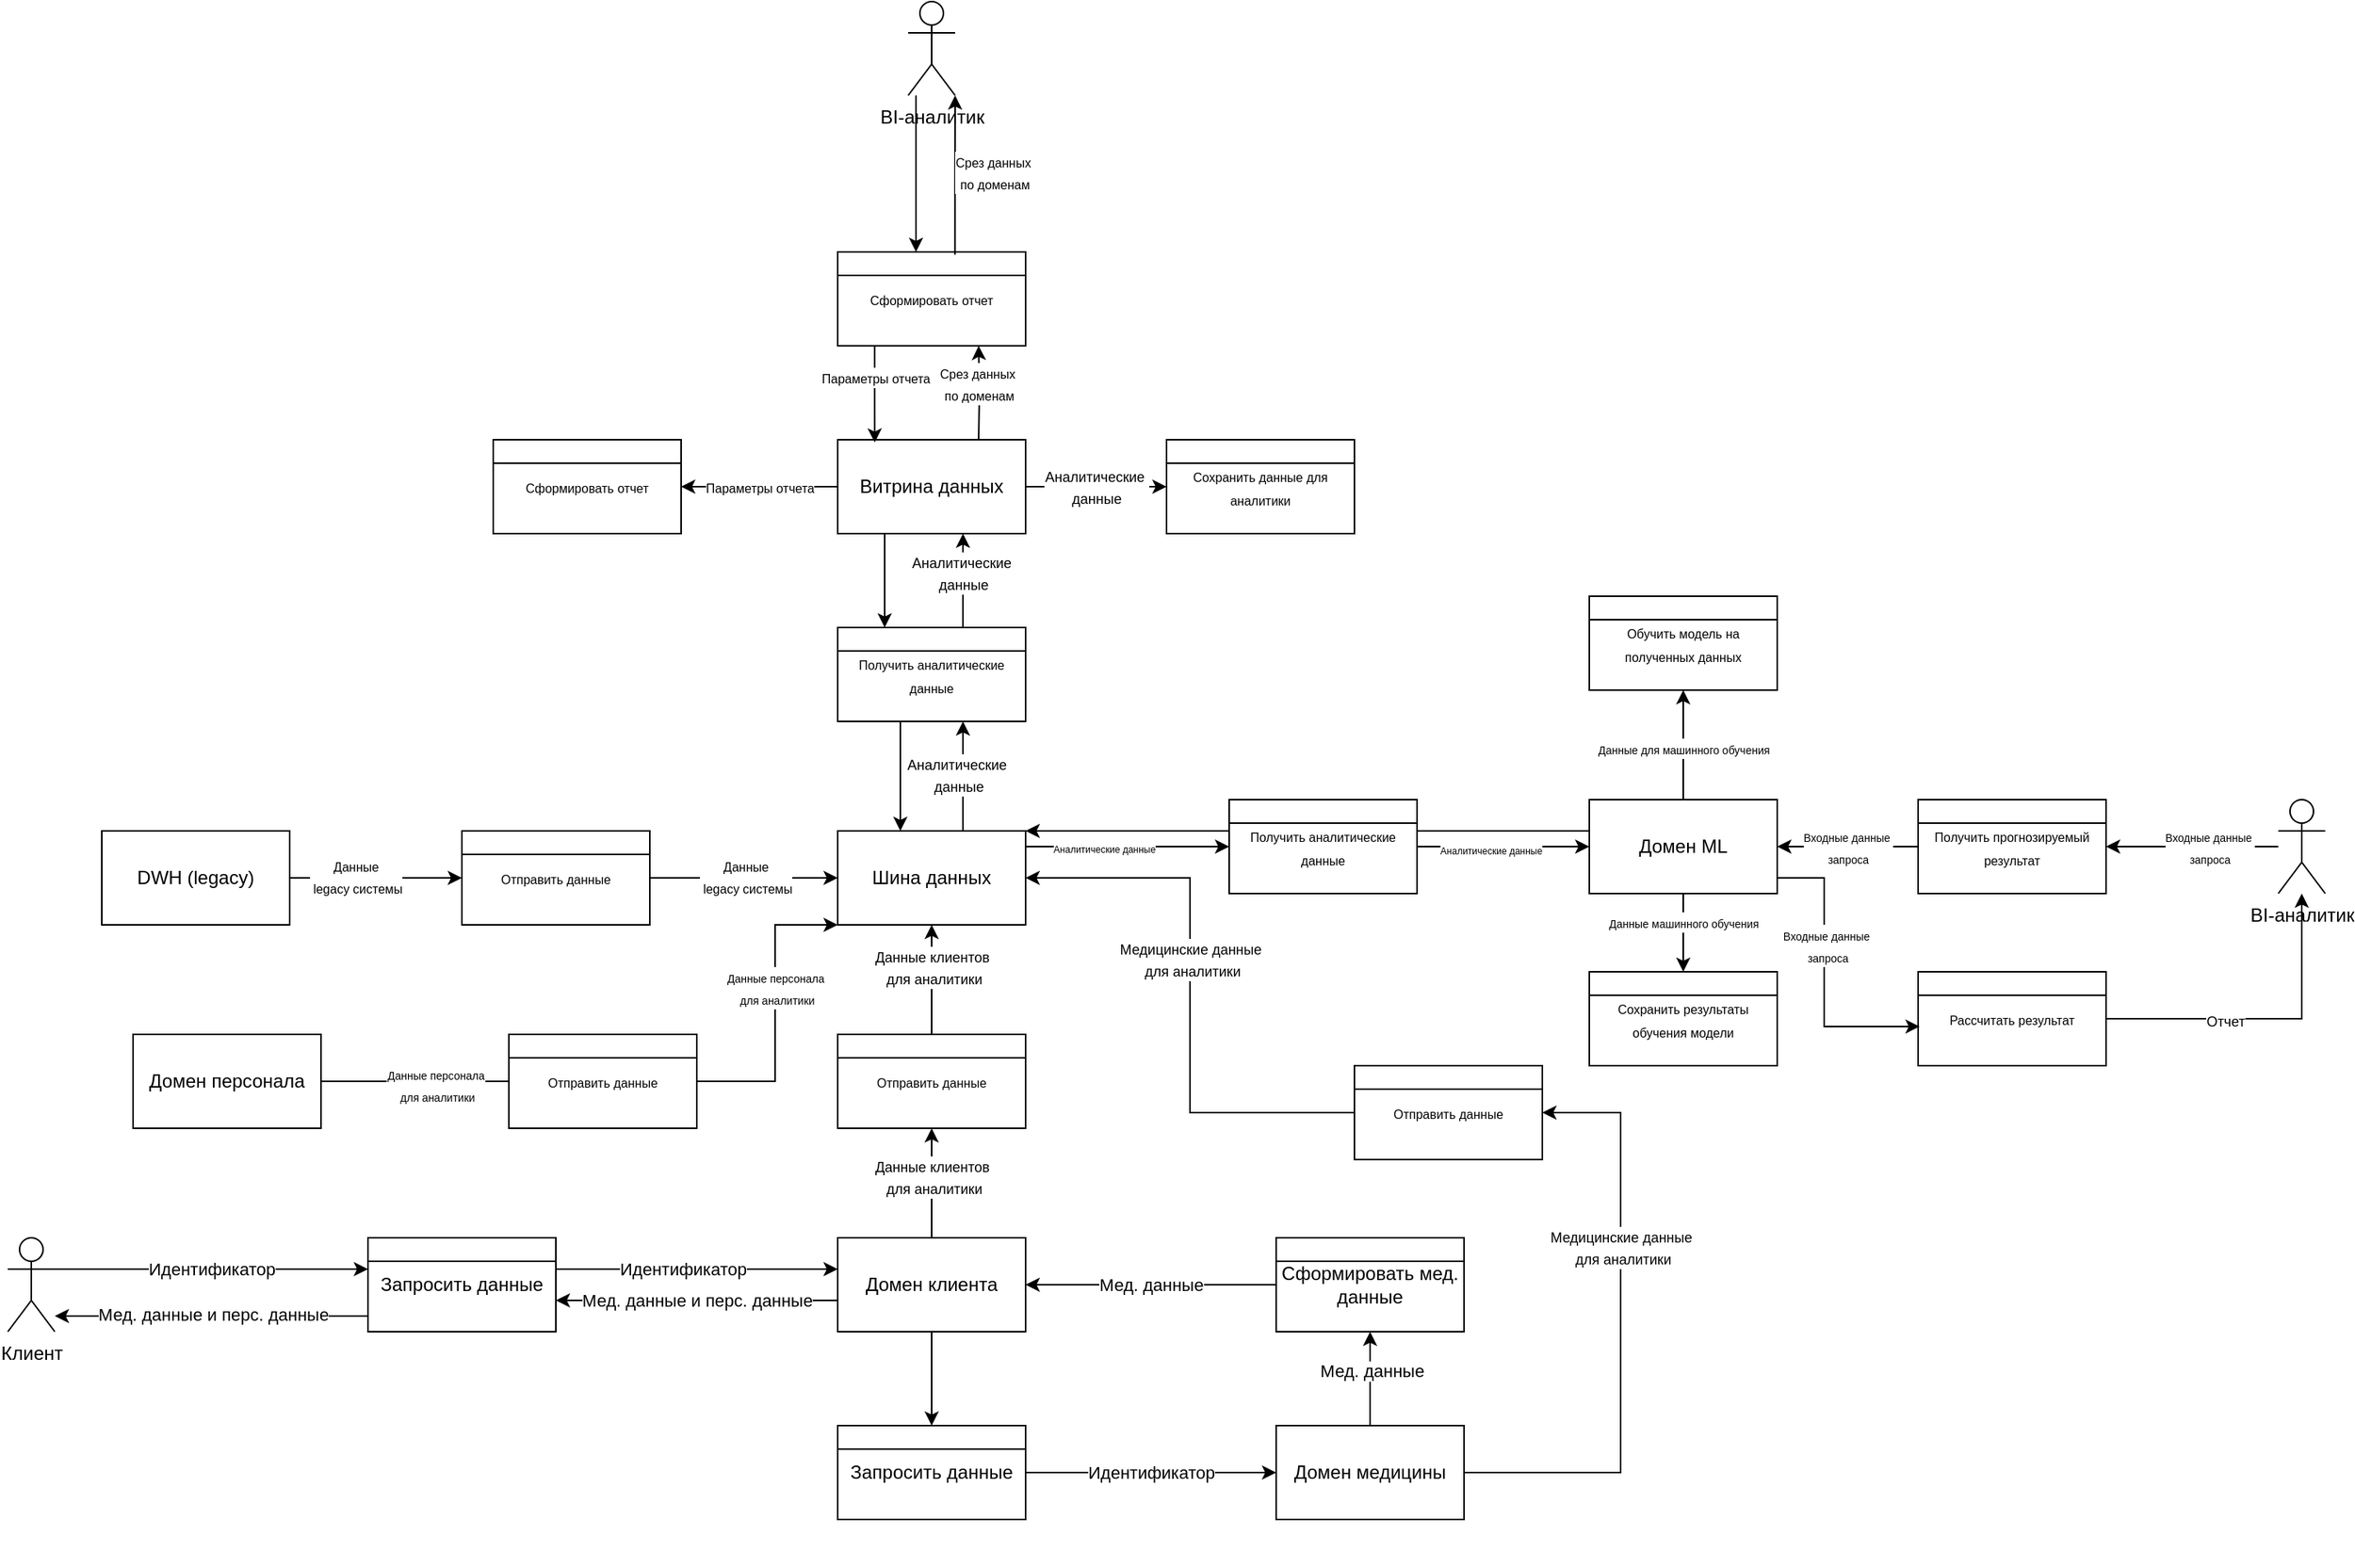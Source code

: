 <mxfile version="28.1.1">
  <diagram name="Страница — 1" id="v3K62G69vaf2ah6xvEGu">
    <mxGraphModel dx="1968" dy="1871" grid="1" gridSize="10" guides="1" tooltips="1" connect="1" arrows="1" fold="1" page="1" pageScale="1" pageWidth="1169" pageHeight="827" math="0" shadow="0">
      <root>
        <mxCell id="0" />
        <mxCell id="1" parent="0" />
        <mxCell id="yje0GHTI1Kr3Gyo0A5Ic-7" style="edgeStyle=orthogonalEdgeStyle;rounded=0;orthogonalLoop=1;jettySize=auto;html=1;" edge="1" parent="1" source="yje0GHTI1Kr3Gyo0A5Ic-2" target="yje0GHTI1Kr3Gyo0A5Ic-5">
          <mxGeometry relative="1" as="geometry">
            <Array as="points">
              <mxPoint x="320" y="70" />
              <mxPoint x="320" y="70" />
            </Array>
          </mxGeometry>
        </mxCell>
        <mxCell id="yje0GHTI1Kr3Gyo0A5Ic-8" value="Идентификатор" style="edgeLabel;html=1;align=center;verticalAlign=middle;resizable=0;points=[];" vertex="1" connectable="0" parent="yje0GHTI1Kr3Gyo0A5Ic-7">
          <mxGeometry x="-0.173" y="2" relative="1" as="geometry">
            <mxPoint x="17" y="2" as="offset" />
          </mxGeometry>
        </mxCell>
        <mxCell id="yje0GHTI1Kr3Gyo0A5Ic-2" value="Клиент" style="shape=umlActor;verticalLabelPosition=bottom;verticalAlign=top;html=1;outlineConnect=0;" vertex="1" parent="1">
          <mxGeometry x="110" y="50" width="30" height="60" as="geometry" />
        </mxCell>
        <mxCell id="yje0GHTI1Kr3Gyo0A5Ic-10" style="edgeStyle=orthogonalEdgeStyle;rounded=0;orthogonalLoop=1;jettySize=auto;html=1;" edge="1" parent="1">
          <mxGeometry relative="1" as="geometry">
            <mxPoint x="460" y="70" as="sourcePoint" />
            <mxPoint x="640" y="70" as="targetPoint" />
          </mxGeometry>
        </mxCell>
        <mxCell id="yje0GHTI1Kr3Gyo0A5Ic-11" value="Идентификатор" style="edgeLabel;html=1;align=center;verticalAlign=middle;resizable=0;points=[];" vertex="1" connectable="0" parent="yje0GHTI1Kr3Gyo0A5Ic-10">
          <mxGeometry x="-0.308" y="2" relative="1" as="geometry">
            <mxPoint x="18" y="2" as="offset" />
          </mxGeometry>
        </mxCell>
        <mxCell id="yje0GHTI1Kr3Gyo0A5Ic-19" style="edgeStyle=orthogonalEdgeStyle;rounded=0;orthogonalLoop=1;jettySize=auto;html=1;" edge="1" parent="1" source="yje0GHTI1Kr3Gyo0A5Ic-9" target="yje0GHTI1Kr3Gyo0A5Ic-17">
          <mxGeometry relative="1" as="geometry" />
        </mxCell>
        <mxCell id="yje0GHTI1Kr3Gyo0A5Ic-32" style="edgeStyle=orthogonalEdgeStyle;rounded=0;orthogonalLoop=1;jettySize=auto;html=1;" edge="1" parent="1">
          <mxGeometry relative="1" as="geometry">
            <mxPoint x="640" y="90" as="sourcePoint" />
            <mxPoint x="460" y="90" as="targetPoint" />
          </mxGeometry>
        </mxCell>
        <mxCell id="yje0GHTI1Kr3Gyo0A5Ic-33" value="Мед. данные и перс. данные" style="edgeLabel;html=1;align=center;verticalAlign=middle;resizable=0;points=[];" vertex="1" connectable="0" parent="yje0GHTI1Kr3Gyo0A5Ic-32">
          <mxGeometry x="0.284" relative="1" as="geometry">
            <mxPoint x="25" as="offset" />
          </mxGeometry>
        </mxCell>
        <mxCell id="yje0GHTI1Kr3Gyo0A5Ic-42" style="edgeStyle=orthogonalEdgeStyle;rounded=0;orthogonalLoop=1;jettySize=auto;html=1;" edge="1" parent="1" source="yje0GHTI1Kr3Gyo0A5Ic-9" target="yje0GHTI1Kr3Gyo0A5Ic-40">
          <mxGeometry relative="1" as="geometry" />
        </mxCell>
        <mxCell id="yje0GHTI1Kr3Gyo0A5Ic-51" value="&lt;font style=&quot;font-size: 9px;&quot;&gt;Данные клиентов&lt;/font&gt;&lt;div&gt;&lt;font style=&quot;font-size: 9px;&quot;&gt;&amp;nbsp;для аналитики&lt;/font&gt;&lt;/div&gt;" style="edgeLabel;html=1;align=center;verticalAlign=middle;resizable=0;points=[];" vertex="1" connectable="0" parent="yje0GHTI1Kr3Gyo0A5Ic-42">
          <mxGeometry x="0.115" relative="1" as="geometry">
            <mxPoint as="offset" />
          </mxGeometry>
        </mxCell>
        <mxCell id="yje0GHTI1Kr3Gyo0A5Ic-9" value="Домен клиента" style="rounded=0;whiteSpace=wrap;html=1;" vertex="1" parent="1">
          <mxGeometry x="640" y="50" width="120" height="60" as="geometry" />
        </mxCell>
        <mxCell id="yje0GHTI1Kr3Gyo0A5Ic-15" value="" style="group" vertex="1" connectable="0" parent="1">
          <mxGeometry x="340" y="50" width="120" height="60" as="geometry" />
        </mxCell>
        <mxCell id="yje0GHTI1Kr3Gyo0A5Ic-5" value="Запросить данные" style="rounded=0;whiteSpace=wrap;html=1;" vertex="1" parent="yje0GHTI1Kr3Gyo0A5Ic-15">
          <mxGeometry width="120" height="60" as="geometry" />
        </mxCell>
        <mxCell id="yje0GHTI1Kr3Gyo0A5Ic-6" value="" style="endArrow=none;html=1;rounded=0;entryX=1;entryY=0.25;entryDx=0;entryDy=0;exitX=0;exitY=0.25;exitDx=0;exitDy=0;" edge="1" parent="yje0GHTI1Kr3Gyo0A5Ic-15" source="yje0GHTI1Kr3Gyo0A5Ic-5" target="yje0GHTI1Kr3Gyo0A5Ic-5">
          <mxGeometry width="50" height="50" relative="1" as="geometry">
            <mxPoint x="-100" y="30" as="sourcePoint" />
            <mxPoint x="-20" y="30" as="targetPoint" />
          </mxGeometry>
        </mxCell>
        <mxCell id="yje0GHTI1Kr3Gyo0A5Ic-16" value="" style="group;rotation=90;" vertex="1" connectable="0" parent="1">
          <mxGeometry x="640" y="170" width="120" height="60" as="geometry" />
        </mxCell>
        <mxCell id="yje0GHTI1Kr3Gyo0A5Ic-17" value="Запросить данные" style="rounded=0;whiteSpace=wrap;html=1;" vertex="1" parent="yje0GHTI1Kr3Gyo0A5Ic-16">
          <mxGeometry width="120" height="60" as="geometry" />
        </mxCell>
        <mxCell id="yje0GHTI1Kr3Gyo0A5Ic-18" value="" style="endArrow=none;html=1;rounded=0;entryX=1;entryY=0.25;entryDx=0;entryDy=0;exitX=0;exitY=0.25;exitDx=0;exitDy=0;" edge="1" parent="yje0GHTI1Kr3Gyo0A5Ic-16" source="yje0GHTI1Kr3Gyo0A5Ic-17" target="yje0GHTI1Kr3Gyo0A5Ic-17">
          <mxGeometry width="50" height="50" relative="1" as="geometry">
            <mxPoint x="-100" y="30" as="sourcePoint" />
            <mxPoint x="-20" y="30" as="targetPoint" />
          </mxGeometry>
        </mxCell>
        <mxCell id="yje0GHTI1Kr3Gyo0A5Ic-27" style="edgeStyle=orthogonalEdgeStyle;rounded=0;orthogonalLoop=1;jettySize=auto;html=1;" edge="1" parent="1" source="yje0GHTI1Kr3Gyo0A5Ic-20" target="yje0GHTI1Kr3Gyo0A5Ic-25">
          <mxGeometry relative="1" as="geometry" />
        </mxCell>
        <mxCell id="yje0GHTI1Kr3Gyo0A5Ic-53" value="Мед. данные" style="edgeLabel;html=1;align=center;verticalAlign=middle;resizable=0;points=[];" vertex="1" connectable="0" parent="yje0GHTI1Kr3Gyo0A5Ic-27">
          <mxGeometry x="0.184" y="-1" relative="1" as="geometry">
            <mxPoint as="offset" />
          </mxGeometry>
        </mxCell>
        <mxCell id="yje0GHTI1Kr3Gyo0A5Ic-48" style="edgeStyle=orthogonalEdgeStyle;rounded=0;orthogonalLoop=1;jettySize=auto;html=1;entryX=1;entryY=0.5;entryDx=0;entryDy=0;" edge="1" parent="1" source="yje0GHTI1Kr3Gyo0A5Ic-20" target="yje0GHTI1Kr3Gyo0A5Ic-46">
          <mxGeometry relative="1" as="geometry">
            <Array as="points">
              <mxPoint x="1140" y="200" />
              <mxPoint x="1140" y="-30" />
            </Array>
          </mxGeometry>
        </mxCell>
        <mxCell id="yje0GHTI1Kr3Gyo0A5Ic-52" value="&lt;span style=&quot;font-size: 9px;&quot;&gt;Медицинские данные&lt;/span&gt;&lt;div&gt;&lt;span style=&quot;font-size: 9px;&quot;&gt;&amp;nbsp;для аналитики&lt;/span&gt;&lt;/div&gt;" style="edgeLabel;html=1;align=center;verticalAlign=middle;resizable=0;points=[];" vertex="1" connectable="0" parent="yje0GHTI1Kr3Gyo0A5Ic-48">
          <mxGeometry x="0.283" relative="1" as="geometry">
            <mxPoint as="offset" />
          </mxGeometry>
        </mxCell>
        <mxCell id="yje0GHTI1Kr3Gyo0A5Ic-20" value="Домен медицины" style="rounded=0;whiteSpace=wrap;html=1;" vertex="1" parent="1">
          <mxGeometry x="920" y="170" width="120" height="60" as="geometry" />
        </mxCell>
        <mxCell id="yje0GHTI1Kr3Gyo0A5Ic-21" style="edgeStyle=orthogonalEdgeStyle;rounded=0;orthogonalLoop=1;jettySize=auto;html=1;" edge="1" parent="1" source="yje0GHTI1Kr3Gyo0A5Ic-17" target="yje0GHTI1Kr3Gyo0A5Ic-20">
          <mxGeometry relative="1" as="geometry" />
        </mxCell>
        <mxCell id="yje0GHTI1Kr3Gyo0A5Ic-22" value="Идентификатор" style="edgeLabel;html=1;align=center;verticalAlign=middle;resizable=0;points=[];" vertex="1" connectable="0" parent="yje0GHTI1Kr3Gyo0A5Ic-21">
          <mxGeometry x="-0.157" relative="1" as="geometry">
            <mxPoint x="12" as="offset" />
          </mxGeometry>
        </mxCell>
        <mxCell id="yje0GHTI1Kr3Gyo0A5Ic-24" value="" style="group" vertex="1" connectable="0" parent="1">
          <mxGeometry x="920" y="50" width="120" height="60" as="geometry" />
        </mxCell>
        <mxCell id="yje0GHTI1Kr3Gyo0A5Ic-25" value="Сформировать мед. данные" style="rounded=0;whiteSpace=wrap;html=1;" vertex="1" parent="yje0GHTI1Kr3Gyo0A5Ic-24">
          <mxGeometry width="120" height="60" as="geometry" />
        </mxCell>
        <mxCell id="yje0GHTI1Kr3Gyo0A5Ic-26" value="" style="endArrow=none;html=1;rounded=0;entryX=1;entryY=0.25;entryDx=0;entryDy=0;exitX=0;exitY=0.25;exitDx=0;exitDy=0;" edge="1" parent="yje0GHTI1Kr3Gyo0A5Ic-24" source="yje0GHTI1Kr3Gyo0A5Ic-25" target="yje0GHTI1Kr3Gyo0A5Ic-25">
          <mxGeometry width="50" height="50" relative="1" as="geometry">
            <mxPoint x="-100" y="30" as="sourcePoint" />
            <mxPoint x="-20" y="30" as="targetPoint" />
          </mxGeometry>
        </mxCell>
        <mxCell id="yje0GHTI1Kr3Gyo0A5Ic-28" style="edgeStyle=orthogonalEdgeStyle;rounded=0;orthogonalLoop=1;jettySize=auto;html=1;" edge="1" parent="1" source="yje0GHTI1Kr3Gyo0A5Ic-25" target="yje0GHTI1Kr3Gyo0A5Ic-9">
          <mxGeometry relative="1" as="geometry" />
        </mxCell>
        <mxCell id="yje0GHTI1Kr3Gyo0A5Ic-31" value="Мед. данные" style="edgeLabel;html=1;align=center;verticalAlign=middle;resizable=0;points=[];" vertex="1" connectable="0" parent="yje0GHTI1Kr3Gyo0A5Ic-28">
          <mxGeometry x="0.224" relative="1" as="geometry">
            <mxPoint x="18" as="offset" />
          </mxGeometry>
        </mxCell>
        <mxCell id="yje0GHTI1Kr3Gyo0A5Ic-35" style="edgeStyle=orthogonalEdgeStyle;rounded=0;orthogonalLoop=1;jettySize=auto;html=1;" edge="1" parent="1">
          <mxGeometry relative="1" as="geometry">
            <mxPoint x="340" y="100" as="sourcePoint" />
            <mxPoint x="140" y="100" as="targetPoint" />
          </mxGeometry>
        </mxCell>
        <mxCell id="yje0GHTI1Kr3Gyo0A5Ic-37" value="Мед. данные и перс. данные" style="edgeLabel;html=1;align=center;verticalAlign=middle;resizable=0;points=[];" vertex="1" connectable="0" parent="yje0GHTI1Kr3Gyo0A5Ic-35">
          <mxGeometry x="0.156" y="-1" relative="1" as="geometry">
            <mxPoint x="16" as="offset" />
          </mxGeometry>
        </mxCell>
        <mxCell id="yje0GHTI1Kr3Gyo0A5Ic-60" style="edgeStyle=orthogonalEdgeStyle;rounded=0;orthogonalLoop=1;jettySize=auto;html=1;entryX=0.5;entryY=1;entryDx=0;entryDy=0;" edge="1" parent="1">
          <mxGeometry relative="1" as="geometry">
            <mxPoint x="720" y="-210" as="sourcePoint" />
            <mxPoint x="720" y="-280" as="targetPoint" />
          </mxGeometry>
        </mxCell>
        <mxCell id="yje0GHTI1Kr3Gyo0A5Ic-61" value="&lt;font style=&quot;font-size: 9px;&quot;&gt;Аналитические&amp;nbsp;&lt;/font&gt;&lt;div&gt;&lt;font style=&quot;font-size: 9px;&quot;&gt;данные&lt;/font&gt;&lt;/div&gt;" style="edgeLabel;html=1;align=center;verticalAlign=middle;resizable=0;points=[];" vertex="1" connectable="0" parent="yje0GHTI1Kr3Gyo0A5Ic-60">
          <mxGeometry x="0.049" y="3" relative="1" as="geometry">
            <mxPoint as="offset" />
          </mxGeometry>
        </mxCell>
        <mxCell id="yje0GHTI1Kr3Gyo0A5Ic-103" style="edgeStyle=orthogonalEdgeStyle;rounded=0;orthogonalLoop=1;jettySize=auto;html=1;" edge="1" parent="1" source="yje0GHTI1Kr3Gyo0A5Ic-38" target="yje0GHTI1Kr3Gyo0A5Ic-101">
          <mxGeometry relative="1" as="geometry">
            <Array as="points">
              <mxPoint x="790" y="-200" />
              <mxPoint x="790" y="-200" />
            </Array>
          </mxGeometry>
        </mxCell>
        <mxCell id="yje0GHTI1Kr3Gyo0A5Ic-105" value="&lt;font style=&quot;font-size: 6px;&quot;&gt;Аналитические данные&lt;/font&gt;" style="edgeLabel;html=1;align=center;verticalAlign=middle;resizable=0;points=[];" vertex="1" connectable="0" parent="yje0GHTI1Kr3Gyo0A5Ic-103">
          <mxGeometry x="-0.314" relative="1" as="geometry">
            <mxPoint x="5" as="offset" />
          </mxGeometry>
        </mxCell>
        <mxCell id="yje0GHTI1Kr3Gyo0A5Ic-38" value="Шина данных" style="rounded=0;whiteSpace=wrap;html=1;" vertex="1" parent="1">
          <mxGeometry x="640" y="-210" width="120" height="60" as="geometry" />
        </mxCell>
        <mxCell id="yje0GHTI1Kr3Gyo0A5Ic-39" value="" style="group" vertex="1" connectable="0" parent="1">
          <mxGeometry x="640" y="-80" width="120" height="60" as="geometry" />
        </mxCell>
        <mxCell id="yje0GHTI1Kr3Gyo0A5Ic-40" value="&lt;font style=&quot;font-size: 8px;&quot;&gt;Отправить данные&lt;/font&gt;" style="rounded=0;whiteSpace=wrap;html=1;" vertex="1" parent="yje0GHTI1Kr3Gyo0A5Ic-39">
          <mxGeometry width="120" height="60" as="geometry" />
        </mxCell>
        <mxCell id="yje0GHTI1Kr3Gyo0A5Ic-41" value="" style="endArrow=none;html=1;rounded=0;entryX=1;entryY=0.25;entryDx=0;entryDy=0;exitX=0;exitY=0.25;exitDx=0;exitDy=0;" edge="1" parent="yje0GHTI1Kr3Gyo0A5Ic-39" source="yje0GHTI1Kr3Gyo0A5Ic-40" target="yje0GHTI1Kr3Gyo0A5Ic-40">
          <mxGeometry width="50" height="50" relative="1" as="geometry">
            <mxPoint x="-100" y="30" as="sourcePoint" />
            <mxPoint x="-20" y="30" as="targetPoint" />
          </mxGeometry>
        </mxCell>
        <mxCell id="yje0GHTI1Kr3Gyo0A5Ic-43" style="edgeStyle=orthogonalEdgeStyle;rounded=0;orthogonalLoop=1;jettySize=auto;html=1;" edge="1" parent="1" source="yje0GHTI1Kr3Gyo0A5Ic-40" target="yje0GHTI1Kr3Gyo0A5Ic-38">
          <mxGeometry relative="1" as="geometry" />
        </mxCell>
        <mxCell id="yje0GHTI1Kr3Gyo0A5Ic-44" value="&lt;font style=&quot;font-size: 9px;&quot;&gt;Данные клиентов&lt;/font&gt;&lt;div&gt;&lt;font style=&quot;font-size: 9px;&quot;&gt;&amp;nbsp;для аналитики&lt;/font&gt;&lt;/div&gt;" style="edgeLabel;html=1;align=center;verticalAlign=middle;resizable=0;points=[];" vertex="1" connectable="0" parent="yje0GHTI1Kr3Gyo0A5Ic-43">
          <mxGeometry x="0.227" relative="1" as="geometry">
            <mxPoint as="offset" />
          </mxGeometry>
        </mxCell>
        <mxCell id="yje0GHTI1Kr3Gyo0A5Ic-45" value="" style="group" vertex="1" connectable="0" parent="1">
          <mxGeometry x="970" y="-60" width="120" height="60" as="geometry" />
        </mxCell>
        <mxCell id="yje0GHTI1Kr3Gyo0A5Ic-46" value="&lt;font style=&quot;font-size: 8px;&quot;&gt;Отправить данные&lt;/font&gt;" style="rounded=0;whiteSpace=wrap;html=1;" vertex="1" parent="yje0GHTI1Kr3Gyo0A5Ic-45">
          <mxGeometry width="120" height="60" as="geometry" />
        </mxCell>
        <mxCell id="yje0GHTI1Kr3Gyo0A5Ic-47" value="" style="endArrow=none;html=1;rounded=0;entryX=1;entryY=0.25;entryDx=0;entryDy=0;exitX=0;exitY=0.25;exitDx=0;exitDy=0;" edge="1" parent="yje0GHTI1Kr3Gyo0A5Ic-45" source="yje0GHTI1Kr3Gyo0A5Ic-46" target="yje0GHTI1Kr3Gyo0A5Ic-46">
          <mxGeometry width="50" height="50" relative="1" as="geometry">
            <mxPoint x="-100" y="30" as="sourcePoint" />
            <mxPoint x="-20" y="30" as="targetPoint" />
          </mxGeometry>
        </mxCell>
        <mxCell id="yje0GHTI1Kr3Gyo0A5Ic-49" style="edgeStyle=orthogonalEdgeStyle;rounded=0;orthogonalLoop=1;jettySize=auto;html=1;entryX=1;entryY=0.5;entryDx=0;entryDy=0;" edge="1" parent="1" source="yje0GHTI1Kr3Gyo0A5Ic-46" target="yje0GHTI1Kr3Gyo0A5Ic-38">
          <mxGeometry relative="1" as="geometry">
            <Array as="points">
              <mxPoint x="865" y="-30" />
              <mxPoint x="865" y="-180" />
            </Array>
          </mxGeometry>
        </mxCell>
        <mxCell id="yje0GHTI1Kr3Gyo0A5Ic-50" value="&lt;span style=&quot;font-size: 9px;&quot;&gt;Медицинские данные&lt;/span&gt;&lt;div&gt;&lt;span style=&quot;font-size: 9px;&quot;&gt;&amp;nbsp;для аналитики&lt;/span&gt;&lt;/div&gt;" style="edgeLabel;html=1;align=center;verticalAlign=middle;resizable=0;points=[];" vertex="1" connectable="0" parent="yje0GHTI1Kr3Gyo0A5Ic-49">
          <mxGeometry x="0.131" relative="1" as="geometry">
            <mxPoint as="offset" />
          </mxGeometry>
        </mxCell>
        <mxCell id="yje0GHTI1Kr3Gyo0A5Ic-58" style="edgeStyle=orthogonalEdgeStyle;rounded=0;orthogonalLoop=1;jettySize=auto;html=1;" edge="1" parent="1">
          <mxGeometry relative="1" as="geometry">
            <mxPoint x="670" y="-400" as="sourcePoint" />
            <mxPoint x="670" y="-340" as="targetPoint" />
          </mxGeometry>
        </mxCell>
        <mxCell id="yje0GHTI1Kr3Gyo0A5Ic-72" style="edgeStyle=orthogonalEdgeStyle;rounded=0;orthogonalLoop=1;jettySize=auto;html=1;entryX=0.75;entryY=1;entryDx=0;entryDy=0;" edge="1" parent="1" target="yje0GHTI1Kr3Gyo0A5Ic-64">
          <mxGeometry relative="1" as="geometry">
            <mxPoint x="730" y="-460" as="sourcePoint" />
            <mxPoint x="730" y="-500" as="targetPoint" />
          </mxGeometry>
        </mxCell>
        <mxCell id="yje0GHTI1Kr3Gyo0A5Ic-75" value="&lt;font style=&quot;font-size: 8px;&quot;&gt;Срез данных&amp;nbsp;&lt;/font&gt;&lt;div&gt;&lt;font style=&quot;font-size: 8px;&quot;&gt;по доменам&lt;/font&gt;&lt;/div&gt;" style="edgeLabel;html=1;align=center;verticalAlign=middle;resizable=0;points=[];" vertex="1" connectable="0" parent="yje0GHTI1Kr3Gyo0A5Ic-72">
          <mxGeometry x="0.202" relative="1" as="geometry">
            <mxPoint as="offset" />
          </mxGeometry>
        </mxCell>
        <mxCell id="yje0GHTI1Kr3Gyo0A5Ic-83" value="&lt;font style=&quot;font-size: 9px;&quot;&gt;Аналитические&amp;nbsp;&lt;/font&gt;&lt;div&gt;&lt;font style=&quot;font-size: 9px;&quot;&gt;данные&lt;/font&gt;&lt;/div&gt;" style="edgeStyle=orthogonalEdgeStyle;rounded=0;orthogonalLoop=1;jettySize=auto;html=1;" edge="1" parent="1" source="yje0GHTI1Kr3Gyo0A5Ic-54" target="yje0GHTI1Kr3Gyo0A5Ic-81">
          <mxGeometry relative="1" as="geometry" />
        </mxCell>
        <mxCell id="yje0GHTI1Kr3Gyo0A5Ic-87" value="&lt;span style=&quot;font-size: 8px;&quot;&gt;Параметры отчета&lt;/span&gt;" style="edgeStyle=orthogonalEdgeStyle;rounded=0;orthogonalLoop=1;jettySize=auto;html=1;" edge="1" parent="1" source="yje0GHTI1Kr3Gyo0A5Ic-54" target="yje0GHTI1Kr3Gyo0A5Ic-85">
          <mxGeometry relative="1" as="geometry" />
        </mxCell>
        <mxCell id="yje0GHTI1Kr3Gyo0A5Ic-54" value="Витрина данных" style="rounded=0;whiteSpace=wrap;html=1;" vertex="1" parent="1">
          <mxGeometry x="640" y="-460" width="120" height="60" as="geometry" />
        </mxCell>
        <mxCell id="yje0GHTI1Kr3Gyo0A5Ic-55" value="" style="group" vertex="1" connectable="0" parent="1">
          <mxGeometry x="640" y="-340" width="120" height="60" as="geometry" />
        </mxCell>
        <mxCell id="yje0GHTI1Kr3Gyo0A5Ic-56" value="&lt;span style=&quot;font-size: 8px;&quot;&gt;Получить аналитические данные&lt;/span&gt;" style="rounded=0;whiteSpace=wrap;html=1;" vertex="1" parent="yje0GHTI1Kr3Gyo0A5Ic-55">
          <mxGeometry width="120" height="60" as="geometry" />
        </mxCell>
        <mxCell id="yje0GHTI1Kr3Gyo0A5Ic-57" value="" style="endArrow=none;html=1;rounded=0;entryX=1;entryY=0.25;entryDx=0;entryDy=0;exitX=0;exitY=0.25;exitDx=0;exitDy=0;" edge="1" parent="yje0GHTI1Kr3Gyo0A5Ic-55" source="yje0GHTI1Kr3Gyo0A5Ic-56" target="yje0GHTI1Kr3Gyo0A5Ic-56">
          <mxGeometry width="50" height="50" relative="1" as="geometry">
            <mxPoint x="-100" y="30" as="sourcePoint" />
            <mxPoint x="-20" y="30" as="targetPoint" />
          </mxGeometry>
        </mxCell>
        <mxCell id="yje0GHTI1Kr3Gyo0A5Ic-59" style="edgeStyle=orthogonalEdgeStyle;rounded=0;orthogonalLoop=1;jettySize=auto;html=1;" edge="1" parent="1" source="yje0GHTI1Kr3Gyo0A5Ic-56" target="yje0GHTI1Kr3Gyo0A5Ic-38">
          <mxGeometry relative="1" as="geometry">
            <Array as="points">
              <mxPoint x="680" y="-250" />
              <mxPoint x="680" y="-250" />
            </Array>
          </mxGeometry>
        </mxCell>
        <mxCell id="yje0GHTI1Kr3Gyo0A5Ic-67" style="edgeStyle=orthogonalEdgeStyle;rounded=0;orthogonalLoop=1;jettySize=auto;html=1;" edge="1" parent="1" source="yje0GHTI1Kr3Gyo0A5Ic-62" target="yje0GHTI1Kr3Gyo0A5Ic-64">
          <mxGeometry relative="1" as="geometry">
            <Array as="points">
              <mxPoint x="690" y="-630" />
              <mxPoint x="690" y="-630" />
            </Array>
          </mxGeometry>
        </mxCell>
        <mxCell id="yje0GHTI1Kr3Gyo0A5Ic-62" value="BI-аналитик" style="shape=umlActor;verticalLabelPosition=bottom;verticalAlign=top;html=1;outlineConnect=0;" vertex="1" parent="1">
          <mxGeometry x="685" y="-740" width="30" height="60" as="geometry" />
        </mxCell>
        <mxCell id="yje0GHTI1Kr3Gyo0A5Ic-63" value="" style="group" vertex="1" connectable="0" parent="1">
          <mxGeometry x="640" y="-580" width="120" height="60" as="geometry" />
        </mxCell>
        <mxCell id="yje0GHTI1Kr3Gyo0A5Ic-64" value="&lt;span style=&quot;font-size: 8px;&quot;&gt;Сформировать отчет&lt;/span&gt;" style="rounded=0;whiteSpace=wrap;html=1;" vertex="1" parent="yje0GHTI1Kr3Gyo0A5Ic-63">
          <mxGeometry width="120" height="60" as="geometry" />
        </mxCell>
        <mxCell id="yje0GHTI1Kr3Gyo0A5Ic-65" value="" style="endArrow=none;html=1;rounded=0;entryX=1;entryY=0.25;entryDx=0;entryDy=0;exitX=0;exitY=0.25;exitDx=0;exitDy=0;" edge="1" parent="yje0GHTI1Kr3Gyo0A5Ic-63" source="yje0GHTI1Kr3Gyo0A5Ic-64" target="yje0GHTI1Kr3Gyo0A5Ic-64">
          <mxGeometry width="50" height="50" relative="1" as="geometry">
            <mxPoint x="-100" y="30" as="sourcePoint" />
            <mxPoint x="-20" y="30" as="targetPoint" />
          </mxGeometry>
        </mxCell>
        <mxCell id="yje0GHTI1Kr3Gyo0A5Ic-69" style="edgeStyle=orthogonalEdgeStyle;rounded=0;orthogonalLoop=1;jettySize=auto;html=1;entryX=0.197;entryY=0.03;entryDx=0;entryDy=0;entryPerimeter=0;" edge="1" parent="1" source="yje0GHTI1Kr3Gyo0A5Ic-64" target="yje0GHTI1Kr3Gyo0A5Ic-54">
          <mxGeometry relative="1" as="geometry">
            <Array as="points">
              <mxPoint x="664" y="-480" />
            </Array>
          </mxGeometry>
        </mxCell>
        <mxCell id="yje0GHTI1Kr3Gyo0A5Ic-78" value="&lt;font style=&quot;font-size: 8px;&quot;&gt;Параметры отчета&lt;/font&gt;" style="edgeLabel;html=1;align=center;verticalAlign=middle;resizable=0;points=[];" vertex="1" connectable="0" parent="yje0GHTI1Kr3Gyo0A5Ic-69">
          <mxGeometry x="-0.346" relative="1" as="geometry">
            <mxPoint as="offset" />
          </mxGeometry>
        </mxCell>
        <mxCell id="yje0GHTI1Kr3Gyo0A5Ic-73" style="edgeStyle=orthogonalEdgeStyle;rounded=0;orthogonalLoop=1;jettySize=auto;html=1;exitX=0.624;exitY=0.029;exitDx=0;exitDy=0;exitPerimeter=0;" edge="1" parent="1" source="yje0GHTI1Kr3Gyo0A5Ic-64">
          <mxGeometry relative="1" as="geometry">
            <mxPoint x="710" y="-600" as="sourcePoint" />
            <mxPoint x="715" y="-680" as="targetPoint" />
          </mxGeometry>
        </mxCell>
        <mxCell id="yje0GHTI1Kr3Gyo0A5Ic-74" value="&lt;font style=&quot;font-size: 8px;&quot;&gt;Срез данных&amp;nbsp;&lt;/font&gt;&lt;div&gt;&lt;font style=&quot;font-size: 8px;&quot;&gt;по доменам&lt;/font&gt;&lt;/div&gt;" style="edgeLabel;html=1;align=center;verticalAlign=middle;resizable=0;points=[];" vertex="1" connectable="0" parent="yje0GHTI1Kr3Gyo0A5Ic-73">
          <mxGeometry x="-0.19" relative="1" as="geometry">
            <mxPoint x="25" y="-11" as="offset" />
          </mxGeometry>
        </mxCell>
        <mxCell id="yje0GHTI1Kr3Gyo0A5Ic-76" style="edgeStyle=orthogonalEdgeStyle;rounded=0;orthogonalLoop=1;jettySize=auto;html=1;" edge="1" parent="1">
          <mxGeometry relative="1" as="geometry">
            <mxPoint x="720" y="-340" as="sourcePoint" />
            <mxPoint x="720" y="-400" as="targetPoint" />
          </mxGeometry>
        </mxCell>
        <mxCell id="yje0GHTI1Kr3Gyo0A5Ic-77" value="&lt;font style=&quot;font-size: 9px;&quot;&gt;Аналитические&amp;nbsp;&lt;/font&gt;&lt;div&gt;&lt;font style=&quot;font-size: 9px;&quot;&gt;данные&lt;/font&gt;&lt;/div&gt;" style="edgeLabel;html=1;align=center;verticalAlign=middle;resizable=0;points=[];" vertex="1" connectable="0" parent="yje0GHTI1Kr3Gyo0A5Ic-76">
          <mxGeometry x="0.168" relative="1" as="geometry">
            <mxPoint as="offset" />
          </mxGeometry>
        </mxCell>
        <mxCell id="yje0GHTI1Kr3Gyo0A5Ic-80" value="" style="group" vertex="1" connectable="0" parent="1">
          <mxGeometry x="850" y="-460" width="120" height="60" as="geometry" />
        </mxCell>
        <mxCell id="yje0GHTI1Kr3Gyo0A5Ic-81" value="&lt;span style=&quot;font-size: 8px;&quot;&gt;Сохранить данные для аналитики&lt;/span&gt;" style="rounded=0;whiteSpace=wrap;html=1;" vertex="1" parent="yje0GHTI1Kr3Gyo0A5Ic-80">
          <mxGeometry width="120" height="60" as="geometry" />
        </mxCell>
        <mxCell id="yje0GHTI1Kr3Gyo0A5Ic-82" value="" style="endArrow=none;html=1;rounded=0;entryX=1;entryY=0.25;entryDx=0;entryDy=0;exitX=0;exitY=0.25;exitDx=0;exitDy=0;" edge="1" parent="yje0GHTI1Kr3Gyo0A5Ic-80" source="yje0GHTI1Kr3Gyo0A5Ic-81" target="yje0GHTI1Kr3Gyo0A5Ic-81">
          <mxGeometry width="50" height="50" relative="1" as="geometry">
            <mxPoint x="-100" y="30" as="sourcePoint" />
            <mxPoint x="-20" y="30" as="targetPoint" />
          </mxGeometry>
        </mxCell>
        <mxCell id="yje0GHTI1Kr3Gyo0A5Ic-84" value="" style="group" vertex="1" connectable="0" parent="1">
          <mxGeometry x="420" y="-460" width="120" height="60" as="geometry" />
        </mxCell>
        <mxCell id="yje0GHTI1Kr3Gyo0A5Ic-85" value="&lt;span style=&quot;font-size: 8px;&quot;&gt;Сформировать отчет&lt;/span&gt;" style="rounded=0;whiteSpace=wrap;html=1;" vertex="1" parent="yje0GHTI1Kr3Gyo0A5Ic-84">
          <mxGeometry width="120" height="60" as="geometry" />
        </mxCell>
        <mxCell id="yje0GHTI1Kr3Gyo0A5Ic-86" value="" style="endArrow=none;html=1;rounded=0;entryX=1;entryY=0.25;entryDx=0;entryDy=0;exitX=0;exitY=0.25;exitDx=0;exitDy=0;" edge="1" parent="yje0GHTI1Kr3Gyo0A5Ic-84" source="yje0GHTI1Kr3Gyo0A5Ic-85" target="yje0GHTI1Kr3Gyo0A5Ic-85">
          <mxGeometry width="50" height="50" relative="1" as="geometry">
            <mxPoint x="-100" y="30" as="sourcePoint" />
            <mxPoint x="-20" y="30" as="targetPoint" />
          </mxGeometry>
        </mxCell>
        <mxCell id="yje0GHTI1Kr3Gyo0A5Ic-92" style="edgeStyle=orthogonalEdgeStyle;rounded=0;orthogonalLoop=1;jettySize=auto;html=1;" edge="1" parent="1" source="yje0GHTI1Kr3Gyo0A5Ic-88" target="yje0GHTI1Kr3Gyo0A5Ic-90">
          <mxGeometry relative="1" as="geometry" />
        </mxCell>
        <mxCell id="yje0GHTI1Kr3Gyo0A5Ic-94" value="&lt;font style=&quot;font-size: 8px;&quot;&gt;Данные&lt;/font&gt;&lt;div&gt;&lt;font style=&quot;font-size: 8px;&quot;&gt;&amp;nbsp;legacy системы&lt;/font&gt;&lt;/div&gt;" style="edgeLabel;html=1;align=center;verticalAlign=middle;resizable=0;points=[];" vertex="1" connectable="0" parent="yje0GHTI1Kr3Gyo0A5Ic-92">
          <mxGeometry x="-0.235" y="1" relative="1" as="geometry">
            <mxPoint as="offset" />
          </mxGeometry>
        </mxCell>
        <mxCell id="yje0GHTI1Kr3Gyo0A5Ic-88" value="DWH (legacy)" style="rounded=0;whiteSpace=wrap;html=1;" vertex="1" parent="1">
          <mxGeometry x="170" y="-210" width="120" height="60" as="geometry" />
        </mxCell>
        <mxCell id="yje0GHTI1Kr3Gyo0A5Ic-89" value="" style="group" vertex="1" connectable="0" parent="1">
          <mxGeometry x="400" y="-210" width="120" height="60" as="geometry" />
        </mxCell>
        <mxCell id="yje0GHTI1Kr3Gyo0A5Ic-90" value="&lt;font style=&quot;font-size: 8px;&quot;&gt;Отправить данные&lt;/font&gt;" style="rounded=0;whiteSpace=wrap;html=1;" vertex="1" parent="yje0GHTI1Kr3Gyo0A5Ic-89">
          <mxGeometry width="120" height="60" as="geometry" />
        </mxCell>
        <mxCell id="yje0GHTI1Kr3Gyo0A5Ic-91" value="" style="endArrow=none;html=1;rounded=0;entryX=1;entryY=0.25;entryDx=0;entryDy=0;exitX=0;exitY=0.25;exitDx=0;exitDy=0;" edge="1" parent="yje0GHTI1Kr3Gyo0A5Ic-89" source="yje0GHTI1Kr3Gyo0A5Ic-90" target="yje0GHTI1Kr3Gyo0A5Ic-90">
          <mxGeometry width="50" height="50" relative="1" as="geometry">
            <mxPoint x="-100" y="30" as="sourcePoint" />
            <mxPoint x="-20" y="30" as="targetPoint" />
          </mxGeometry>
        </mxCell>
        <mxCell id="yje0GHTI1Kr3Gyo0A5Ic-93" style="edgeStyle=orthogonalEdgeStyle;rounded=0;orthogonalLoop=1;jettySize=auto;html=1;entryX=0;entryY=0.5;entryDx=0;entryDy=0;" edge="1" parent="1" source="yje0GHTI1Kr3Gyo0A5Ic-90" target="yje0GHTI1Kr3Gyo0A5Ic-38">
          <mxGeometry relative="1" as="geometry" />
        </mxCell>
        <mxCell id="yje0GHTI1Kr3Gyo0A5Ic-95" value="&lt;font style=&quot;font-size: 8px;&quot;&gt;Данные&lt;/font&gt;&lt;div&gt;&lt;font style=&quot;font-size: 8px;&quot;&gt;&amp;nbsp;legacy системы&lt;/font&gt;&lt;/div&gt;" style="edgeLabel;html=1;align=center;verticalAlign=middle;resizable=0;points=[];" vertex="1" connectable="0" parent="yje0GHTI1Kr3Gyo0A5Ic-93">
          <mxGeometry x="0.005" y="1" relative="1" as="geometry">
            <mxPoint as="offset" />
          </mxGeometry>
        </mxCell>
        <mxCell id="yje0GHTI1Kr3Gyo0A5Ic-120" style="edgeStyle=orthogonalEdgeStyle;rounded=0;orthogonalLoop=1;jettySize=auto;html=1;entryX=1;entryY=0.5;entryDx=0;entryDy=0;" edge="1" parent="1" source="yje0GHTI1Kr3Gyo0A5Ic-96" target="yje0GHTI1Kr3Gyo0A5Ic-118">
          <mxGeometry relative="1" as="geometry" />
        </mxCell>
        <mxCell id="yje0GHTI1Kr3Gyo0A5Ic-124" value="&lt;font style=&quot;font-size: 7px;&quot;&gt;Входные данные&amp;nbsp;&lt;/font&gt;&lt;div&gt;&lt;font style=&quot;font-size: 7px;&quot;&gt;запроса&lt;/font&gt;&lt;/div&gt;" style="edgeLabel;html=1;align=center;verticalAlign=middle;resizable=0;points=[];" vertex="1" connectable="0" parent="yje0GHTI1Kr3Gyo0A5Ic-120">
          <mxGeometry x="0.254" y="1" relative="1" as="geometry">
            <mxPoint x="25" y="-1" as="offset" />
          </mxGeometry>
        </mxCell>
        <mxCell id="yje0GHTI1Kr3Gyo0A5Ic-96" value="BI-аналитик" style="shape=umlActor;verticalLabelPosition=bottom;verticalAlign=top;html=1;outlineConnect=0;" vertex="1" parent="1">
          <mxGeometry x="1560" y="-230" width="30" height="60" as="geometry" />
        </mxCell>
        <mxCell id="yje0GHTI1Kr3Gyo0A5Ic-99" style="edgeStyle=orthogonalEdgeStyle;rounded=0;orthogonalLoop=1;jettySize=auto;html=1;" edge="1" parent="1" source="yje0GHTI1Kr3Gyo0A5Ic-98" target="yje0GHTI1Kr3Gyo0A5Ic-38">
          <mxGeometry relative="1" as="geometry">
            <Array as="points">
              <mxPoint x="1040" y="-210" />
              <mxPoint x="1040" y="-210" />
            </Array>
          </mxGeometry>
        </mxCell>
        <mxCell id="yje0GHTI1Kr3Gyo0A5Ic-110" style="edgeStyle=orthogonalEdgeStyle;rounded=0;orthogonalLoop=1;jettySize=auto;html=1;" edge="1" parent="1" source="yje0GHTI1Kr3Gyo0A5Ic-98" target="yje0GHTI1Kr3Gyo0A5Ic-108">
          <mxGeometry relative="1" as="geometry" />
        </mxCell>
        <mxCell id="yje0GHTI1Kr3Gyo0A5Ic-111" value="&lt;font style=&quot;font-size: 7px;&quot;&gt;Данные для машинного обучения&lt;/font&gt;" style="edgeLabel;html=1;align=center;verticalAlign=middle;resizable=0;points=[];" vertex="1" connectable="0" parent="yje0GHTI1Kr3Gyo0A5Ic-110">
          <mxGeometry x="-0.057" relative="1" as="geometry">
            <mxPoint as="offset" />
          </mxGeometry>
        </mxCell>
        <mxCell id="yje0GHTI1Kr3Gyo0A5Ic-115" style="edgeStyle=orthogonalEdgeStyle;rounded=0;orthogonalLoop=1;jettySize=auto;html=1;" edge="1" parent="1" source="yje0GHTI1Kr3Gyo0A5Ic-98" target="yje0GHTI1Kr3Gyo0A5Ic-113">
          <mxGeometry relative="1" as="geometry" />
        </mxCell>
        <mxCell id="yje0GHTI1Kr3Gyo0A5Ic-116" value="&lt;span style=&quot;font-size: 7px;&quot;&gt;Данные машинного обучения&lt;/span&gt;" style="edgeLabel;html=1;align=center;verticalAlign=middle;resizable=0;points=[];" vertex="1" connectable="0" parent="yje0GHTI1Kr3Gyo0A5Ic-115">
          <mxGeometry x="-0.279" relative="1" as="geometry">
            <mxPoint as="offset" />
          </mxGeometry>
        </mxCell>
        <mxCell id="yje0GHTI1Kr3Gyo0A5Ic-98" value="Домен ML" style="rounded=0;whiteSpace=wrap;html=1;" vertex="1" parent="1">
          <mxGeometry x="1120" y="-230" width="120" height="60" as="geometry" />
        </mxCell>
        <mxCell id="yje0GHTI1Kr3Gyo0A5Ic-100" value="" style="group" vertex="1" connectable="0" parent="1">
          <mxGeometry x="890" y="-230" width="120" height="60" as="geometry" />
        </mxCell>
        <mxCell id="yje0GHTI1Kr3Gyo0A5Ic-101" value="&lt;span style=&quot;font-size: 8px;&quot;&gt;Получить аналитические данные&lt;/span&gt;" style="rounded=0;whiteSpace=wrap;html=1;" vertex="1" parent="yje0GHTI1Kr3Gyo0A5Ic-100">
          <mxGeometry width="120" height="60" as="geometry" />
        </mxCell>
        <mxCell id="yje0GHTI1Kr3Gyo0A5Ic-102" value="" style="endArrow=none;html=1;rounded=0;entryX=1;entryY=0.25;entryDx=0;entryDy=0;exitX=0;exitY=0.25;exitDx=0;exitDy=0;" edge="1" parent="yje0GHTI1Kr3Gyo0A5Ic-100" source="yje0GHTI1Kr3Gyo0A5Ic-101" target="yje0GHTI1Kr3Gyo0A5Ic-101">
          <mxGeometry width="50" height="50" relative="1" as="geometry">
            <mxPoint x="-100" y="30" as="sourcePoint" />
            <mxPoint x="-20" y="30" as="targetPoint" />
          </mxGeometry>
        </mxCell>
        <mxCell id="yje0GHTI1Kr3Gyo0A5Ic-104" style="edgeStyle=orthogonalEdgeStyle;rounded=0;orthogonalLoop=1;jettySize=auto;html=1;" edge="1" parent="1" source="yje0GHTI1Kr3Gyo0A5Ic-101" target="yje0GHTI1Kr3Gyo0A5Ic-98">
          <mxGeometry relative="1" as="geometry" />
        </mxCell>
        <mxCell id="yje0GHTI1Kr3Gyo0A5Ic-106" value="&lt;span style=&quot;font-size: 6px;&quot;&gt;Аналитические данные&lt;/span&gt;" style="edgeLabel;html=1;align=center;verticalAlign=middle;resizable=0;points=[];" vertex="1" connectable="0" parent="yje0GHTI1Kr3Gyo0A5Ic-104">
          <mxGeometry x="-0.148" y="-1" relative="1" as="geometry">
            <mxPoint as="offset" />
          </mxGeometry>
        </mxCell>
        <mxCell id="yje0GHTI1Kr3Gyo0A5Ic-107" value="" style="group" vertex="1" connectable="0" parent="1">
          <mxGeometry x="1120" y="-360" width="120" height="60" as="geometry" />
        </mxCell>
        <mxCell id="yje0GHTI1Kr3Gyo0A5Ic-108" value="&lt;span style=&quot;font-size: 8px;&quot;&gt;Обучить модель на полученных данных&lt;/span&gt;" style="rounded=0;whiteSpace=wrap;html=1;" vertex="1" parent="yje0GHTI1Kr3Gyo0A5Ic-107">
          <mxGeometry width="120" height="60" as="geometry" />
        </mxCell>
        <mxCell id="yje0GHTI1Kr3Gyo0A5Ic-109" value="" style="endArrow=none;html=1;rounded=0;entryX=1;entryY=0.25;entryDx=0;entryDy=0;exitX=0;exitY=0.25;exitDx=0;exitDy=0;" edge="1" parent="yje0GHTI1Kr3Gyo0A5Ic-107" source="yje0GHTI1Kr3Gyo0A5Ic-108" target="yje0GHTI1Kr3Gyo0A5Ic-108">
          <mxGeometry width="50" height="50" relative="1" as="geometry">
            <mxPoint x="-100" y="30" as="sourcePoint" />
            <mxPoint x="-20" y="30" as="targetPoint" />
          </mxGeometry>
        </mxCell>
        <mxCell id="yje0GHTI1Kr3Gyo0A5Ic-112" value="" style="group" vertex="1" connectable="0" parent="1">
          <mxGeometry x="1120" y="-120" width="120" height="60" as="geometry" />
        </mxCell>
        <mxCell id="yje0GHTI1Kr3Gyo0A5Ic-113" value="&lt;span style=&quot;font-size: 8px;&quot;&gt;Сохранить результаты обучения модели&lt;/span&gt;" style="rounded=0;whiteSpace=wrap;html=1;" vertex="1" parent="yje0GHTI1Kr3Gyo0A5Ic-112">
          <mxGeometry width="120" height="60" as="geometry" />
        </mxCell>
        <mxCell id="yje0GHTI1Kr3Gyo0A5Ic-114" value="" style="endArrow=none;html=1;rounded=0;entryX=1;entryY=0.25;entryDx=0;entryDy=0;exitX=0;exitY=0.25;exitDx=0;exitDy=0;" edge="1" parent="yje0GHTI1Kr3Gyo0A5Ic-112" source="yje0GHTI1Kr3Gyo0A5Ic-113" target="yje0GHTI1Kr3Gyo0A5Ic-113">
          <mxGeometry width="50" height="50" relative="1" as="geometry">
            <mxPoint x="-100" y="30" as="sourcePoint" />
            <mxPoint x="-20" y="30" as="targetPoint" />
          </mxGeometry>
        </mxCell>
        <mxCell id="yje0GHTI1Kr3Gyo0A5Ic-117" value="" style="group" vertex="1" connectable="0" parent="1">
          <mxGeometry x="1330" y="-230" width="120" height="60" as="geometry" />
        </mxCell>
        <mxCell id="yje0GHTI1Kr3Gyo0A5Ic-118" value="&lt;span style=&quot;font-size: 8px;&quot;&gt;Получить прогнозируемый результат&lt;/span&gt;" style="rounded=0;whiteSpace=wrap;html=1;" vertex="1" parent="yje0GHTI1Kr3Gyo0A5Ic-117">
          <mxGeometry width="120" height="60" as="geometry" />
        </mxCell>
        <mxCell id="yje0GHTI1Kr3Gyo0A5Ic-119" value="" style="endArrow=none;html=1;rounded=0;entryX=1;entryY=0.25;entryDx=0;entryDy=0;exitX=0;exitY=0.25;exitDx=0;exitDy=0;" edge="1" parent="yje0GHTI1Kr3Gyo0A5Ic-117" source="yje0GHTI1Kr3Gyo0A5Ic-118" target="yje0GHTI1Kr3Gyo0A5Ic-118">
          <mxGeometry width="50" height="50" relative="1" as="geometry">
            <mxPoint x="-100" y="30" as="sourcePoint" />
            <mxPoint x="-20" y="30" as="targetPoint" />
          </mxGeometry>
        </mxCell>
        <mxCell id="yje0GHTI1Kr3Gyo0A5Ic-121" value="&lt;font style=&quot;font-size: 7px;&quot;&gt;Входные данные&amp;nbsp;&lt;/font&gt;&lt;div&gt;&lt;font style=&quot;font-size: 7px;&quot;&gt;запроса&lt;/font&gt;&lt;/div&gt;" style="edgeStyle=orthogonalEdgeStyle;rounded=0;orthogonalLoop=1;jettySize=auto;html=1;entryX=1;entryY=0.5;entryDx=0;entryDy=0;" edge="1" parent="1" source="yje0GHTI1Kr3Gyo0A5Ic-118" target="yje0GHTI1Kr3Gyo0A5Ic-98">
          <mxGeometry relative="1" as="geometry" />
        </mxCell>
        <mxCell id="yje0GHTI1Kr3Gyo0A5Ic-125" value="" style="group" vertex="1" connectable="0" parent="1">
          <mxGeometry x="1330" y="-120" width="120" height="60" as="geometry" />
        </mxCell>
        <mxCell id="yje0GHTI1Kr3Gyo0A5Ic-126" value="&lt;span style=&quot;font-size: 8px;&quot;&gt;Рассчитать результат&lt;/span&gt;" style="rounded=0;whiteSpace=wrap;html=1;" vertex="1" parent="yje0GHTI1Kr3Gyo0A5Ic-125">
          <mxGeometry width="120" height="60" as="geometry" />
        </mxCell>
        <mxCell id="yje0GHTI1Kr3Gyo0A5Ic-127" value="" style="endArrow=none;html=1;rounded=0;entryX=1;entryY=0.25;entryDx=0;entryDy=0;exitX=0;exitY=0.25;exitDx=0;exitDy=0;" edge="1" parent="yje0GHTI1Kr3Gyo0A5Ic-125" source="yje0GHTI1Kr3Gyo0A5Ic-126" target="yje0GHTI1Kr3Gyo0A5Ic-126">
          <mxGeometry width="50" height="50" relative="1" as="geometry">
            <mxPoint x="-100" y="30" as="sourcePoint" />
            <mxPoint x="-20" y="30" as="targetPoint" />
          </mxGeometry>
        </mxCell>
        <mxCell id="yje0GHTI1Kr3Gyo0A5Ic-128" style="edgeStyle=orthogonalEdgeStyle;rounded=0;orthogonalLoop=1;jettySize=auto;html=1;entryX=0.008;entryY=0.583;entryDx=0;entryDy=0;entryPerimeter=0;" edge="1" parent="1" source="yje0GHTI1Kr3Gyo0A5Ic-98" target="yje0GHTI1Kr3Gyo0A5Ic-126">
          <mxGeometry relative="1" as="geometry">
            <Array as="points">
              <mxPoint x="1270" y="-180" />
              <mxPoint x="1270" y="-85" />
            </Array>
          </mxGeometry>
        </mxCell>
        <mxCell id="yje0GHTI1Kr3Gyo0A5Ic-131" value="&lt;font style=&quot;font-size: 7px;&quot;&gt;Входные данные&amp;nbsp;&lt;/font&gt;&lt;div&gt;&lt;font style=&quot;font-size: 7px;&quot;&gt;запроса&lt;/font&gt;&lt;/div&gt;" style="edgeLabel;html=1;align=center;verticalAlign=middle;resizable=0;points=[];" vertex="1" connectable="0" parent="yje0GHTI1Kr3Gyo0A5Ic-128">
          <mxGeometry x="-0.221" y="2" relative="1" as="geometry">
            <mxPoint as="offset" />
          </mxGeometry>
        </mxCell>
        <mxCell id="yje0GHTI1Kr3Gyo0A5Ic-129" style="edgeStyle=orthogonalEdgeStyle;rounded=0;orthogonalLoop=1;jettySize=auto;html=1;" edge="1" parent="1" source="yje0GHTI1Kr3Gyo0A5Ic-126" target="yje0GHTI1Kr3Gyo0A5Ic-96">
          <mxGeometry relative="1" as="geometry" />
        </mxCell>
        <mxCell id="yje0GHTI1Kr3Gyo0A5Ic-130" value="&lt;font style=&quot;font-size: 9px;&quot;&gt;Отчет&lt;/font&gt;" style="edgeLabel;html=1;align=center;verticalAlign=middle;resizable=0;points=[];" vertex="1" connectable="0" parent="yje0GHTI1Kr3Gyo0A5Ic-129">
          <mxGeometry x="-0.26" y="-1" relative="1" as="geometry">
            <mxPoint as="offset" />
          </mxGeometry>
        </mxCell>
        <mxCell id="yje0GHTI1Kr3Gyo0A5Ic-133" style="edgeStyle=orthogonalEdgeStyle;rounded=0;orthogonalLoop=1;jettySize=auto;html=1;entryX=0;entryY=1;entryDx=0;entryDy=0;" edge="1" parent="1" source="yje0GHTI1Kr3Gyo0A5Ic-132" target="yje0GHTI1Kr3Gyo0A5Ic-38">
          <mxGeometry relative="1" as="geometry">
            <Array as="points">
              <mxPoint x="600" y="-50" />
              <mxPoint x="600" y="-150" />
            </Array>
          </mxGeometry>
        </mxCell>
        <mxCell id="yje0GHTI1Kr3Gyo0A5Ic-137" value="&lt;font style=&quot;font-size: 7px;&quot;&gt;Данные персонала&lt;/font&gt;&lt;div&gt;&lt;font style=&quot;font-size: 7px;&quot;&gt;&amp;nbsp;для аналитики&lt;/font&gt;&lt;/div&gt;" style="edgeLabel;html=1;align=center;verticalAlign=middle;resizable=0;points=[];" vertex="1" connectable="0" parent="yje0GHTI1Kr3Gyo0A5Ic-133">
          <mxGeometry x="-0.743" y="-2" relative="1" as="geometry">
            <mxPoint x="17" as="offset" />
          </mxGeometry>
        </mxCell>
        <mxCell id="yje0GHTI1Kr3Gyo0A5Ic-138" value="&lt;font style=&quot;font-size: 7px;&quot;&gt;Данные персонала&lt;/font&gt;&lt;div&gt;&lt;font style=&quot;font-size: 7px;&quot;&gt;&amp;nbsp;для аналитики&lt;/font&gt;&lt;/div&gt;" style="edgeLabel;html=1;align=center;verticalAlign=middle;resizable=0;points=[];" vertex="1" connectable="0" parent="yje0GHTI1Kr3Gyo0A5Ic-133">
          <mxGeometry x="0.801" relative="1" as="geometry">
            <mxPoint y="37" as="offset" />
          </mxGeometry>
        </mxCell>
        <mxCell id="yje0GHTI1Kr3Gyo0A5Ic-132" value="Домен персонала" style="rounded=0;whiteSpace=wrap;html=1;" vertex="1" parent="1">
          <mxGeometry x="190" y="-80" width="120" height="60" as="geometry" />
        </mxCell>
        <mxCell id="yje0GHTI1Kr3Gyo0A5Ic-134" value="" style="group" vertex="1" connectable="0" parent="1">
          <mxGeometry x="430" y="-80" width="120" height="60" as="geometry" />
        </mxCell>
        <mxCell id="yje0GHTI1Kr3Gyo0A5Ic-135" value="&lt;font style=&quot;font-size: 8px;&quot;&gt;Отправить данные&lt;/font&gt;" style="rounded=0;whiteSpace=wrap;html=1;" vertex="1" parent="yje0GHTI1Kr3Gyo0A5Ic-134">
          <mxGeometry width="120" height="60" as="geometry" />
        </mxCell>
        <mxCell id="yje0GHTI1Kr3Gyo0A5Ic-136" value="" style="endArrow=none;html=1;rounded=0;entryX=1;entryY=0.25;entryDx=0;entryDy=0;exitX=0;exitY=0.25;exitDx=0;exitDy=0;" edge="1" parent="yje0GHTI1Kr3Gyo0A5Ic-134" source="yje0GHTI1Kr3Gyo0A5Ic-135" target="yje0GHTI1Kr3Gyo0A5Ic-135">
          <mxGeometry width="50" height="50" relative="1" as="geometry">
            <mxPoint x="-100" y="30" as="sourcePoint" />
            <mxPoint x="-20" y="30" as="targetPoint" />
          </mxGeometry>
        </mxCell>
      </root>
    </mxGraphModel>
  </diagram>
</mxfile>
